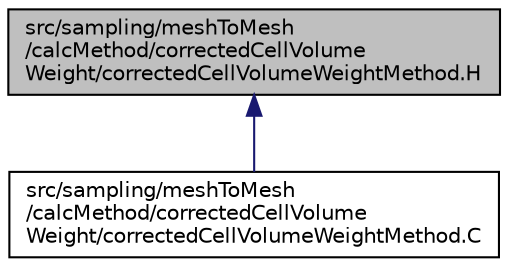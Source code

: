digraph "src/sampling/meshToMesh/calcMethod/correctedCellVolumeWeight/correctedCellVolumeWeightMethod.H"
{
  bgcolor="transparent";
  edge [fontname="Helvetica",fontsize="10",labelfontname="Helvetica",labelfontsize="10"];
  node [fontname="Helvetica",fontsize="10",shape=record];
  Node1 [label="src/sampling/meshToMesh\l/calcMethod/correctedCellVolume\lWeight/correctedCellVolumeWeightMethod.H",height=0.2,width=0.4,color="black", fillcolor="grey75", style="filled" fontcolor="black"];
  Node1 -> Node2 [dir="back",color="midnightblue",fontsize="10",style="solid",fontname="Helvetica"];
  Node2 [label="src/sampling/meshToMesh\l/calcMethod/correctedCellVolume\lWeight/correctedCellVolumeWeightMethod.C",height=0.2,width=0.4,color="black",URL="$correctedCellVolumeWeightMethod_8C.html"];
}
